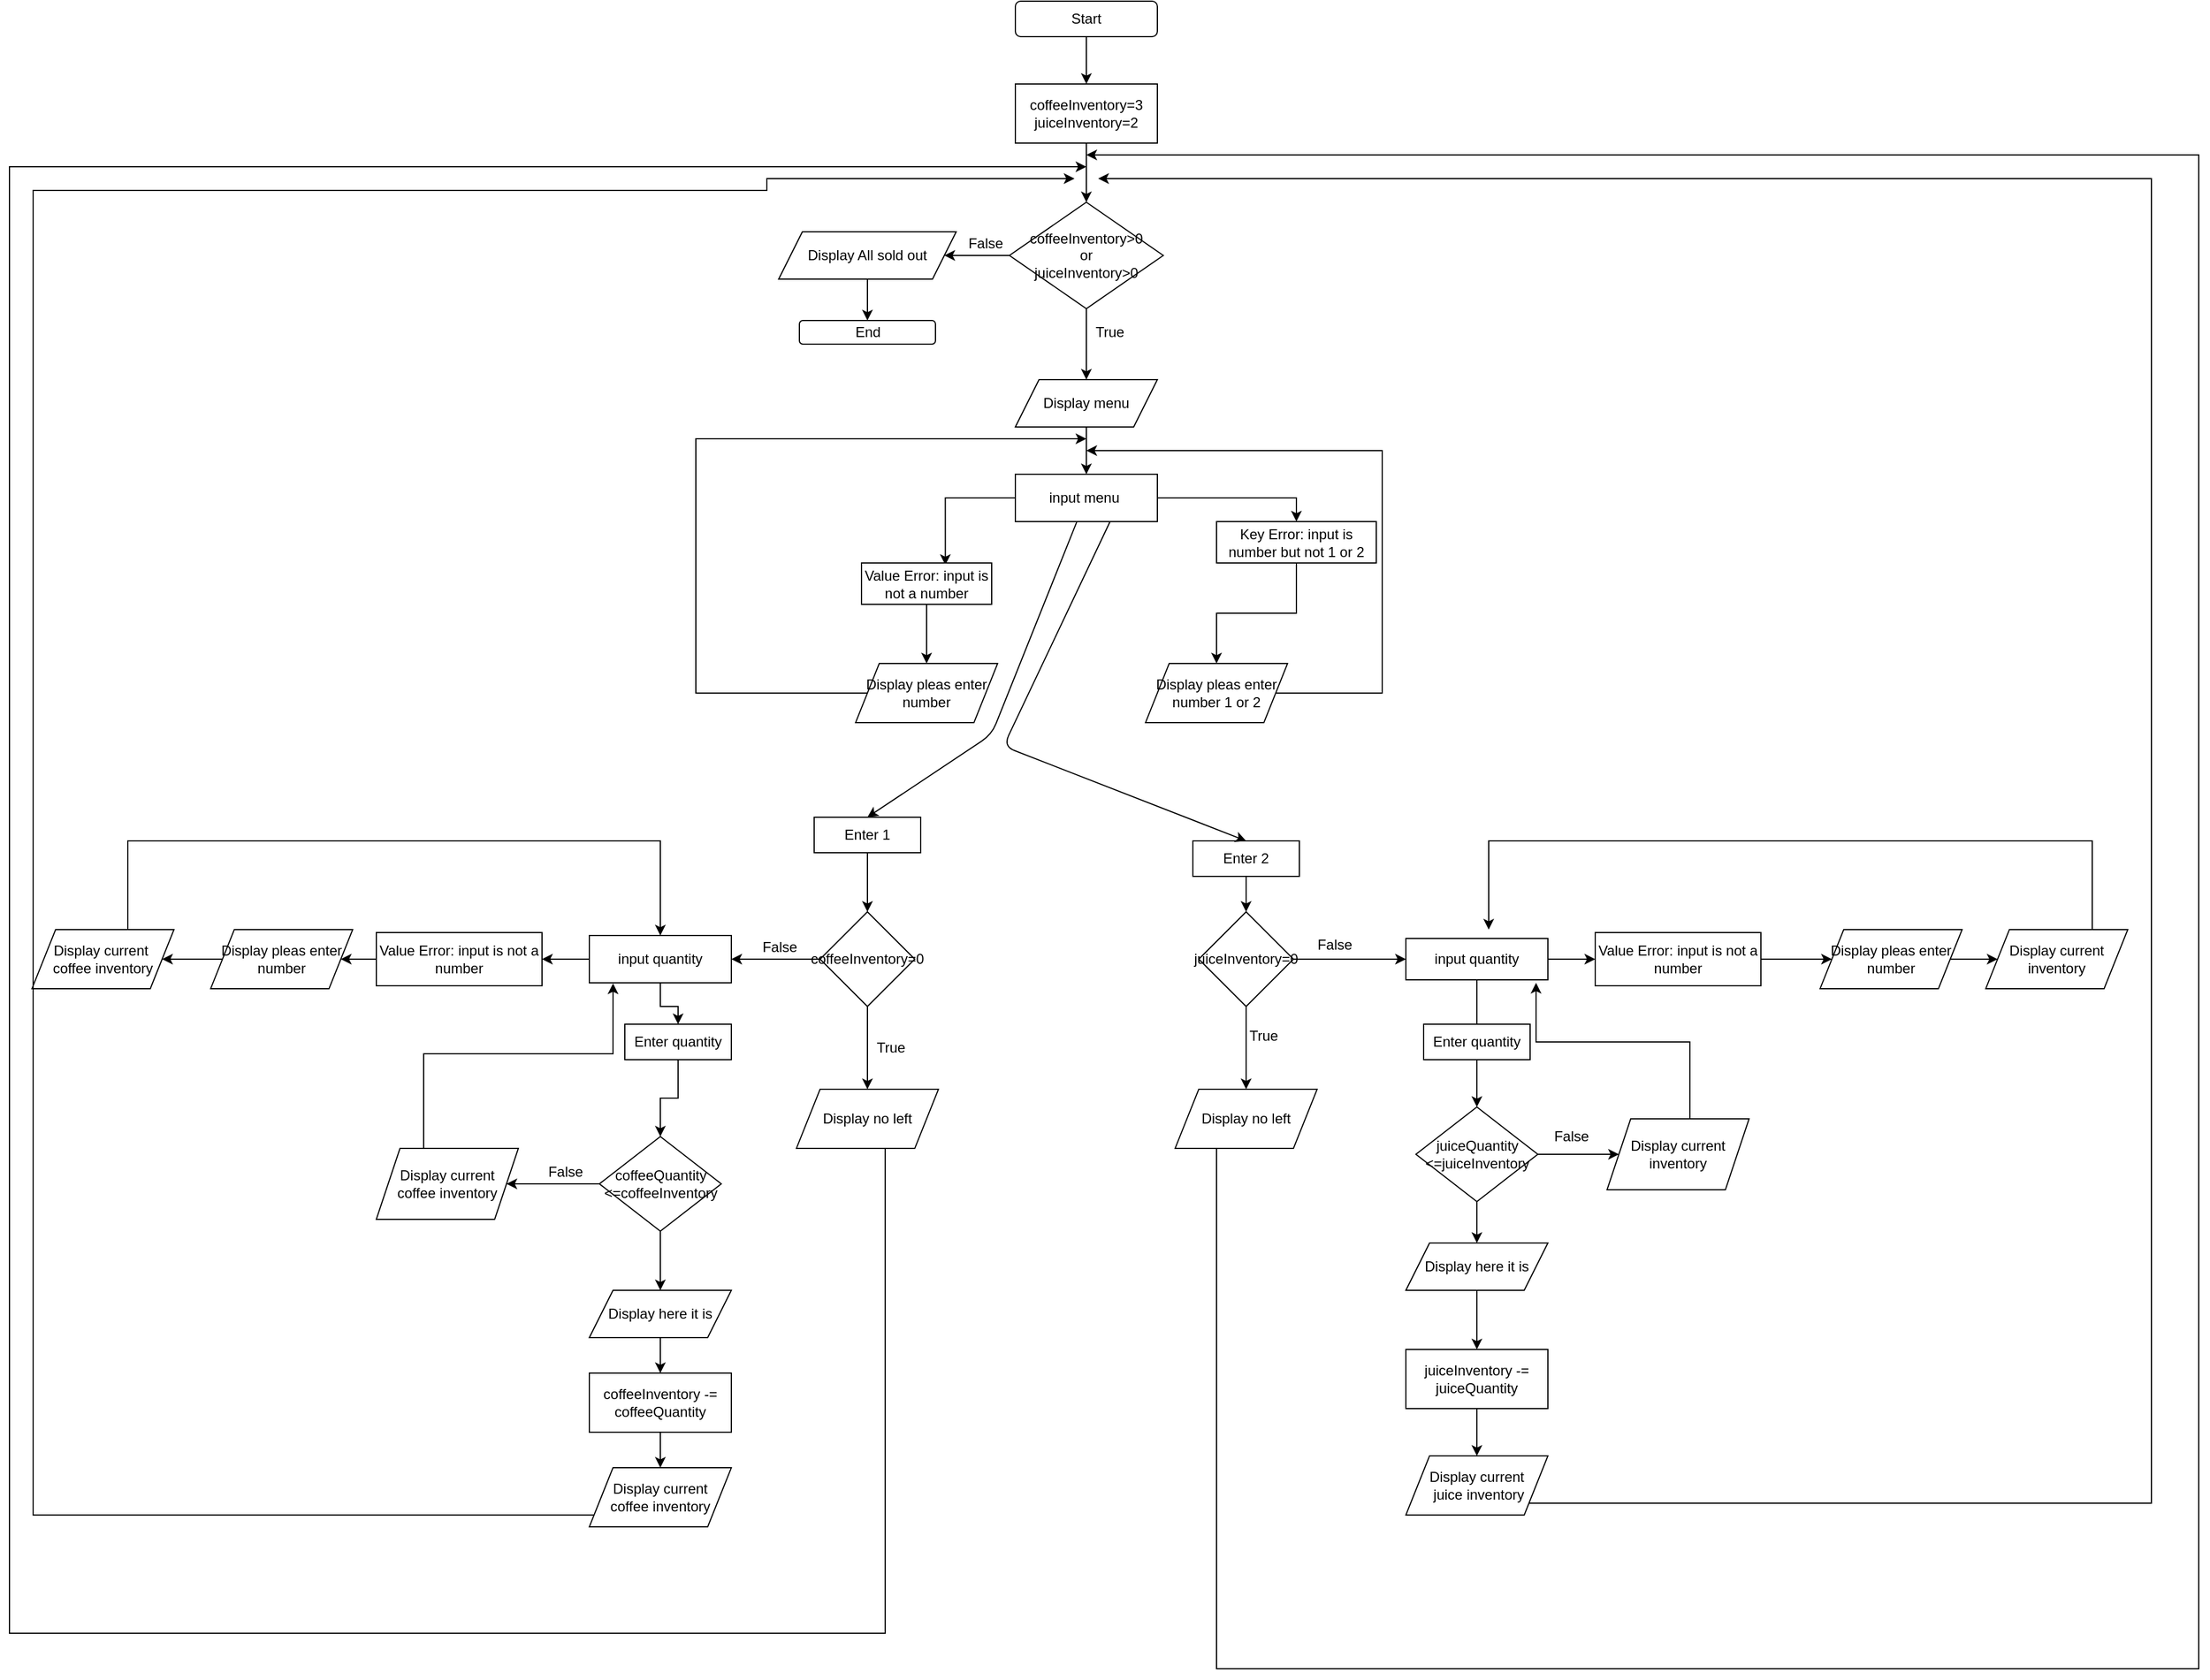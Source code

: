 <mxfile version="14.6.6" type="github">
  <diagram id="C5RBs43oDa-KdzZeNtuy" name="Page-1">
    <mxGraphModel dx="1422" dy="773" grid="1" gridSize="10" guides="1" tooltips="1" connect="1" arrows="1" fold="1" page="1" pageScale="1" pageWidth="827" pageHeight="1169" math="0" shadow="0">
      <root>
        <mxCell id="WIyWlLk6GJQsqaUBKTNV-0" />
        <mxCell id="WIyWlLk6GJQsqaUBKTNV-1" parent="WIyWlLk6GJQsqaUBKTNV-0" />
        <mxCell id="idMsi-bD_BEcW8eNdRG3-15" value="" style="edgeStyle=orthogonalEdgeStyle;rounded=0;orthogonalLoop=1;jettySize=auto;html=1;" edge="1" parent="WIyWlLk6GJQsqaUBKTNV-1" source="idMsi-bD_BEcW8eNdRG3-12" target="idMsi-bD_BEcW8eNdRG3-13">
          <mxGeometry relative="1" as="geometry" />
        </mxCell>
        <mxCell id="idMsi-bD_BEcW8eNdRG3-12" value="Start" style="rounded=1;whiteSpace=wrap;html=1;fontSize=12;glass=0;strokeWidth=1;shadow=0;" vertex="1" parent="WIyWlLk6GJQsqaUBKTNV-1">
          <mxGeometry x="1460" y="70" width="120" height="30" as="geometry" />
        </mxCell>
        <mxCell id="idMsi-bD_BEcW8eNdRG3-16" value="" style="edgeStyle=orthogonalEdgeStyle;rounded=0;orthogonalLoop=1;jettySize=auto;html=1;" edge="1" parent="WIyWlLk6GJQsqaUBKTNV-1" source="idMsi-bD_BEcW8eNdRG3-13" target="idMsi-bD_BEcW8eNdRG3-14">
          <mxGeometry relative="1" as="geometry" />
        </mxCell>
        <mxCell id="idMsi-bD_BEcW8eNdRG3-13" value="coffeeInventory=3&lt;br&gt;juiceInventory=2" style="rounded=0;whiteSpace=wrap;html=1;" vertex="1" parent="WIyWlLk6GJQsqaUBKTNV-1">
          <mxGeometry x="1460" y="140" width="120" height="50" as="geometry" />
        </mxCell>
        <mxCell id="idMsi-bD_BEcW8eNdRG3-18" value="" style="edgeStyle=orthogonalEdgeStyle;rounded=0;orthogonalLoop=1;jettySize=auto;html=1;" edge="1" parent="WIyWlLk6GJQsqaUBKTNV-1" source="idMsi-bD_BEcW8eNdRG3-14" target="idMsi-bD_BEcW8eNdRG3-17">
          <mxGeometry relative="1" as="geometry" />
        </mxCell>
        <mxCell id="idMsi-bD_BEcW8eNdRG3-20" value="" style="edgeStyle=orthogonalEdgeStyle;rounded=0;orthogonalLoop=1;jettySize=auto;html=1;" edge="1" parent="WIyWlLk6GJQsqaUBKTNV-1" source="idMsi-bD_BEcW8eNdRG3-14" target="idMsi-bD_BEcW8eNdRG3-19">
          <mxGeometry relative="1" as="geometry" />
        </mxCell>
        <mxCell id="idMsi-bD_BEcW8eNdRG3-14" value="coffeeInventory&amp;gt;0&lt;br&gt;or&lt;br&gt;juiceInventory&amp;gt;0" style="rhombus;whiteSpace=wrap;html=1;" vertex="1" parent="WIyWlLk6GJQsqaUBKTNV-1">
          <mxGeometry x="1455" y="240" width="130" height="90" as="geometry" />
        </mxCell>
        <mxCell id="idMsi-bD_BEcW8eNdRG3-26" value="" style="edgeStyle=orthogonalEdgeStyle;rounded=0;orthogonalLoop=1;jettySize=auto;html=1;" edge="1" parent="WIyWlLk6GJQsqaUBKTNV-1" source="idMsi-bD_BEcW8eNdRG3-17" target="idMsi-bD_BEcW8eNdRG3-25">
          <mxGeometry relative="1" as="geometry" />
        </mxCell>
        <mxCell id="idMsi-bD_BEcW8eNdRG3-17" value="Display menu" style="shape=parallelogram;perimeter=parallelogramPerimeter;whiteSpace=wrap;html=1;fixedSize=1;" vertex="1" parent="WIyWlLk6GJQsqaUBKTNV-1">
          <mxGeometry x="1460" y="390" width="120" height="40" as="geometry" />
        </mxCell>
        <mxCell id="idMsi-bD_BEcW8eNdRG3-24" value="" style="edgeStyle=orthogonalEdgeStyle;rounded=0;orthogonalLoop=1;jettySize=auto;html=1;" edge="1" parent="WIyWlLk6GJQsqaUBKTNV-1" source="idMsi-bD_BEcW8eNdRG3-19" target="idMsi-bD_BEcW8eNdRG3-23">
          <mxGeometry relative="1" as="geometry" />
        </mxCell>
        <mxCell id="idMsi-bD_BEcW8eNdRG3-19" value="Display All sold out" style="shape=parallelogram;perimeter=parallelogramPerimeter;whiteSpace=wrap;html=1;fixedSize=1;" vertex="1" parent="WIyWlLk6GJQsqaUBKTNV-1">
          <mxGeometry x="1260" y="265" width="150" height="40" as="geometry" />
        </mxCell>
        <mxCell id="idMsi-bD_BEcW8eNdRG3-21" value="True" style="text;html=1;strokeColor=none;fillColor=none;align=center;verticalAlign=middle;whiteSpace=wrap;rounded=0;" vertex="1" parent="WIyWlLk6GJQsqaUBKTNV-1">
          <mxGeometry x="1520" y="340" width="40" height="20" as="geometry" />
        </mxCell>
        <mxCell id="idMsi-bD_BEcW8eNdRG3-22" value="False" style="text;html=1;strokeColor=none;fillColor=none;align=center;verticalAlign=middle;whiteSpace=wrap;rounded=0;" vertex="1" parent="WIyWlLk6GJQsqaUBKTNV-1">
          <mxGeometry x="1415" y="265" width="40" height="20" as="geometry" />
        </mxCell>
        <mxCell id="idMsi-bD_BEcW8eNdRG3-23" value="End" style="rounded=1;whiteSpace=wrap;html=1;" vertex="1" parent="WIyWlLk6GJQsqaUBKTNV-1">
          <mxGeometry x="1277.5" y="340" width="115" height="20" as="geometry" />
        </mxCell>
        <mxCell id="idMsi-bD_BEcW8eNdRG3-32" value="" style="edgeStyle=orthogonalEdgeStyle;rounded=0;orthogonalLoop=1;jettySize=auto;html=1;entryX=0.644;entryY=0.05;entryDx=0;entryDy=0;entryPerimeter=0;" edge="1" parent="WIyWlLk6GJQsqaUBKTNV-1" source="idMsi-bD_BEcW8eNdRG3-25" target="idMsi-bD_BEcW8eNdRG3-28">
          <mxGeometry relative="1" as="geometry">
            <mxPoint x="1360" y="490" as="targetPoint" />
          </mxGeometry>
        </mxCell>
        <mxCell id="idMsi-bD_BEcW8eNdRG3-34" value="" style="edgeStyle=orthogonalEdgeStyle;rounded=0;orthogonalLoop=1;jettySize=auto;html=1;entryX=0.5;entryY=0;entryDx=0;entryDy=0;" edge="1" parent="WIyWlLk6GJQsqaUBKTNV-1" source="idMsi-bD_BEcW8eNdRG3-25" target="idMsi-bD_BEcW8eNdRG3-27">
          <mxGeometry relative="1" as="geometry">
            <mxPoint x="1680" y="490" as="targetPoint" />
          </mxGeometry>
        </mxCell>
        <mxCell id="idMsi-bD_BEcW8eNdRG3-25" value="input menu&amp;nbsp;" style="rounded=0;whiteSpace=wrap;html=1;" vertex="1" parent="WIyWlLk6GJQsqaUBKTNV-1">
          <mxGeometry x="1460" y="470" width="120" height="40" as="geometry" />
        </mxCell>
        <mxCell id="idMsi-bD_BEcW8eNdRG3-38" value="" style="edgeStyle=orthogonalEdgeStyle;rounded=0;orthogonalLoop=1;jettySize=auto;html=1;" edge="1" parent="WIyWlLk6GJQsqaUBKTNV-1" source="idMsi-bD_BEcW8eNdRG3-27" target="idMsi-bD_BEcW8eNdRG3-37">
          <mxGeometry relative="1" as="geometry" />
        </mxCell>
        <mxCell id="idMsi-bD_BEcW8eNdRG3-27" value="Key Error: input is number but not 1 or 2" style="rounded=0;whiteSpace=wrap;html=1;" vertex="1" parent="WIyWlLk6GJQsqaUBKTNV-1">
          <mxGeometry x="1630" y="510" width="135" height="35" as="geometry" />
        </mxCell>
        <mxCell id="idMsi-bD_BEcW8eNdRG3-36" value="" style="edgeStyle=orthogonalEdgeStyle;rounded=0;orthogonalLoop=1;jettySize=auto;html=1;" edge="1" parent="WIyWlLk6GJQsqaUBKTNV-1" source="idMsi-bD_BEcW8eNdRG3-28" target="idMsi-bD_BEcW8eNdRG3-35">
          <mxGeometry relative="1" as="geometry" />
        </mxCell>
        <mxCell id="idMsi-bD_BEcW8eNdRG3-28" value="Value Error: input is not a number" style="rounded=0;whiteSpace=wrap;html=1;" vertex="1" parent="WIyWlLk6GJQsqaUBKTNV-1">
          <mxGeometry x="1330" y="545" width="110" height="35" as="geometry" />
        </mxCell>
        <mxCell id="idMsi-bD_BEcW8eNdRG3-40" value="" style="edgeStyle=orthogonalEdgeStyle;rounded=0;orthogonalLoop=1;jettySize=auto;html=1;" edge="1" parent="WIyWlLk6GJQsqaUBKTNV-1" source="idMsi-bD_BEcW8eNdRG3-35">
          <mxGeometry relative="1" as="geometry">
            <mxPoint x="1520" y="440" as="targetPoint" />
            <Array as="points">
              <mxPoint x="1190" y="655" />
              <mxPoint x="1190" y="440" />
            </Array>
          </mxGeometry>
        </mxCell>
        <mxCell id="idMsi-bD_BEcW8eNdRG3-35" value="Display pleas enter number" style="shape=parallelogram;perimeter=parallelogramPerimeter;whiteSpace=wrap;html=1;fixedSize=1;" vertex="1" parent="WIyWlLk6GJQsqaUBKTNV-1">
          <mxGeometry x="1325" y="630" width="120" height="50" as="geometry" />
        </mxCell>
        <mxCell id="idMsi-bD_BEcW8eNdRG3-42" value="" style="edgeStyle=orthogonalEdgeStyle;rounded=0;orthogonalLoop=1;jettySize=auto;html=1;" edge="1" parent="WIyWlLk6GJQsqaUBKTNV-1" source="idMsi-bD_BEcW8eNdRG3-37">
          <mxGeometry relative="1" as="geometry">
            <mxPoint x="1520" y="450" as="targetPoint" />
            <Array as="points">
              <mxPoint x="1770" y="655" />
              <mxPoint x="1770" y="450" />
              <mxPoint x="1530" y="450" />
            </Array>
          </mxGeometry>
        </mxCell>
        <mxCell id="idMsi-bD_BEcW8eNdRG3-37" value="Display pleas enter number 1 or 2" style="shape=parallelogram;perimeter=parallelogramPerimeter;whiteSpace=wrap;html=1;fixedSize=1;" vertex="1" parent="WIyWlLk6GJQsqaUBKTNV-1">
          <mxGeometry x="1570" y="630" width="120" height="50" as="geometry" />
        </mxCell>
        <mxCell id="idMsi-bD_BEcW8eNdRG3-68" value="" style="edgeStyle=orthogonalEdgeStyle;rounded=0;orthogonalLoop=1;jettySize=auto;html=1;" edge="1" parent="WIyWlLk6GJQsqaUBKTNV-1" source="idMsi-bD_BEcW8eNdRG3-65" target="idMsi-bD_BEcW8eNdRG3-67">
          <mxGeometry relative="1" as="geometry" />
        </mxCell>
        <mxCell id="idMsi-bD_BEcW8eNdRG3-65" value="Enter 1" style="rounded=0;whiteSpace=wrap;html=1;" vertex="1" parent="WIyWlLk6GJQsqaUBKTNV-1">
          <mxGeometry x="1290" y="760" width="90" height="30" as="geometry" />
        </mxCell>
        <mxCell id="idMsi-bD_BEcW8eNdRG3-70" value="" style="edgeStyle=orthogonalEdgeStyle;rounded=0;orthogonalLoop=1;jettySize=auto;html=1;" edge="1" parent="WIyWlLk6GJQsqaUBKTNV-1" source="idMsi-bD_BEcW8eNdRG3-67" target="idMsi-bD_BEcW8eNdRG3-69">
          <mxGeometry relative="1" as="geometry" />
        </mxCell>
        <mxCell id="idMsi-bD_BEcW8eNdRG3-74" value="" style="edgeStyle=orthogonalEdgeStyle;rounded=0;orthogonalLoop=1;jettySize=auto;html=1;" edge="1" parent="WIyWlLk6GJQsqaUBKTNV-1" source="idMsi-bD_BEcW8eNdRG3-67" target="idMsi-bD_BEcW8eNdRG3-73">
          <mxGeometry relative="1" as="geometry" />
        </mxCell>
        <mxCell id="idMsi-bD_BEcW8eNdRG3-67" value="coffeeInventory=0" style="rhombus;whiteSpace=wrap;html=1;" vertex="1" parent="WIyWlLk6GJQsqaUBKTNV-1">
          <mxGeometry x="1295" y="840" width="80" height="80" as="geometry" />
        </mxCell>
        <mxCell id="idMsi-bD_BEcW8eNdRG3-105" value="" style="edgeStyle=orthogonalEdgeStyle;rounded=0;orthogonalLoop=1;jettySize=auto;html=1;" edge="1" parent="WIyWlLk6GJQsqaUBKTNV-1" source="idMsi-bD_BEcW8eNdRG3-69">
          <mxGeometry relative="1" as="geometry">
            <mxPoint x="1520" y="210" as="targetPoint" />
            <Array as="points">
              <mxPoint x="1350" y="1450" />
              <mxPoint x="610" y="1450" />
              <mxPoint x="610" y="210" />
            </Array>
          </mxGeometry>
        </mxCell>
        <mxCell id="idMsi-bD_BEcW8eNdRG3-69" value="Display no left" style="shape=parallelogram;perimeter=parallelogramPerimeter;whiteSpace=wrap;html=1;fixedSize=1;" vertex="1" parent="WIyWlLk6GJQsqaUBKTNV-1">
          <mxGeometry x="1275" y="990" width="120" height="50" as="geometry" />
        </mxCell>
        <mxCell id="idMsi-bD_BEcW8eNdRG3-71" value="True" style="text;html=1;strokeColor=none;fillColor=none;align=center;verticalAlign=middle;whiteSpace=wrap;rounded=0;" vertex="1" parent="WIyWlLk6GJQsqaUBKTNV-1">
          <mxGeometry x="1335" y="945" width="40" height="20" as="geometry" />
        </mxCell>
        <mxCell id="idMsi-bD_BEcW8eNdRG3-72" value="False" style="text;html=1;strokeColor=none;fillColor=none;align=center;verticalAlign=middle;whiteSpace=wrap;rounded=0;" vertex="1" parent="WIyWlLk6GJQsqaUBKTNV-1">
          <mxGeometry x="1241" y="860" width="40" height="20" as="geometry" />
        </mxCell>
        <mxCell id="idMsi-bD_BEcW8eNdRG3-77" value="" style="edgeStyle=orthogonalEdgeStyle;rounded=0;orthogonalLoop=1;jettySize=auto;html=1;" edge="1" parent="WIyWlLk6GJQsqaUBKTNV-1" source="idMsi-bD_BEcW8eNdRG3-73" target="idMsi-bD_BEcW8eNdRG3-75">
          <mxGeometry relative="1" as="geometry" />
        </mxCell>
        <mxCell id="idMsi-bD_BEcW8eNdRG3-102" value="" style="edgeStyle=orthogonalEdgeStyle;rounded=0;orthogonalLoop=1;jettySize=auto;html=1;" edge="1" parent="WIyWlLk6GJQsqaUBKTNV-1" source="idMsi-bD_BEcW8eNdRG3-73" target="idMsi-bD_BEcW8eNdRG3-101">
          <mxGeometry relative="1" as="geometry" />
        </mxCell>
        <mxCell id="idMsi-bD_BEcW8eNdRG3-73" value="input quantity" style="rounded=0;whiteSpace=wrap;html=1;" vertex="1" parent="WIyWlLk6GJQsqaUBKTNV-1">
          <mxGeometry x="1100" y="860" width="120" height="40" as="geometry" />
        </mxCell>
        <mxCell id="idMsi-bD_BEcW8eNdRG3-79" value="" style="edgeStyle=orthogonalEdgeStyle;rounded=0;orthogonalLoop=1;jettySize=auto;html=1;" edge="1" parent="WIyWlLk6GJQsqaUBKTNV-1" source="idMsi-bD_BEcW8eNdRG3-75" target="idMsi-bD_BEcW8eNdRG3-78">
          <mxGeometry relative="1" as="geometry" />
        </mxCell>
        <mxCell id="idMsi-bD_BEcW8eNdRG3-75" value="Value Error: input is not a number" style="rounded=0;whiteSpace=wrap;html=1;" vertex="1" parent="WIyWlLk6GJQsqaUBKTNV-1">
          <mxGeometry x="920" y="857.5" width="140" height="45" as="geometry" />
        </mxCell>
        <mxCell id="idMsi-bD_BEcW8eNdRG3-90" value="" style="edgeStyle=orthogonalEdgeStyle;rounded=0;orthogonalLoop=1;jettySize=auto;html=1;" edge="1" parent="WIyWlLk6GJQsqaUBKTNV-1" source="idMsi-bD_BEcW8eNdRG3-78" target="idMsi-bD_BEcW8eNdRG3-89">
          <mxGeometry relative="1" as="geometry" />
        </mxCell>
        <mxCell id="idMsi-bD_BEcW8eNdRG3-78" value="Display pleas enter number" style="shape=parallelogram;perimeter=parallelogramPerimeter;whiteSpace=wrap;html=1;fixedSize=1;" vertex="1" parent="WIyWlLk6GJQsqaUBKTNV-1">
          <mxGeometry x="780" y="855" width="120" height="50" as="geometry" />
        </mxCell>
        <mxCell id="idMsi-bD_BEcW8eNdRG3-87" value="" style="edgeStyle=orthogonalEdgeStyle;rounded=0;orthogonalLoop=1;jettySize=auto;html=1;" edge="1" parent="WIyWlLk6GJQsqaUBKTNV-1" source="idMsi-bD_BEcW8eNdRG3-84" target="idMsi-bD_BEcW8eNdRG3-86">
          <mxGeometry relative="1" as="geometry" />
        </mxCell>
        <mxCell id="idMsi-bD_BEcW8eNdRG3-94" value="" style="edgeStyle=orthogonalEdgeStyle;rounded=0;orthogonalLoop=1;jettySize=auto;html=1;" edge="1" parent="WIyWlLk6GJQsqaUBKTNV-1" source="idMsi-bD_BEcW8eNdRG3-84" target="idMsi-bD_BEcW8eNdRG3-93">
          <mxGeometry relative="1" as="geometry" />
        </mxCell>
        <mxCell id="idMsi-bD_BEcW8eNdRG3-84" value="coffeeQuantity&lt;br&gt;&amp;lt;=coffeeInventory" style="rhombus;whiteSpace=wrap;html=1;" vertex="1" parent="WIyWlLk6GJQsqaUBKTNV-1">
          <mxGeometry x="1108.5" y="1030" width="103" height="80" as="geometry" />
        </mxCell>
        <mxCell id="idMsi-bD_BEcW8eNdRG3-100" value="" style="edgeStyle=orthogonalEdgeStyle;rounded=0;orthogonalLoop=1;jettySize=auto;html=1;entryX=0.167;entryY=1.013;entryDx=0;entryDy=0;entryPerimeter=0;" edge="1" parent="WIyWlLk6GJQsqaUBKTNV-1" source="idMsi-bD_BEcW8eNdRG3-86" target="idMsi-bD_BEcW8eNdRG3-73">
          <mxGeometry relative="1" as="geometry">
            <mxPoint x="980" y="960" as="targetPoint" />
            <Array as="points">
              <mxPoint x="960" y="960" />
              <mxPoint x="1120" y="960" />
            </Array>
          </mxGeometry>
        </mxCell>
        <mxCell id="idMsi-bD_BEcW8eNdRG3-86" value="Display current &lt;br&gt;coffee inventory" style="shape=parallelogram;perimeter=parallelogramPerimeter;whiteSpace=wrap;html=1;fixedSize=1;" vertex="1" parent="WIyWlLk6GJQsqaUBKTNV-1">
          <mxGeometry x="920" y="1040" width="120" height="60" as="geometry" />
        </mxCell>
        <mxCell id="idMsi-bD_BEcW8eNdRG3-88" value="False" style="text;html=1;strokeColor=none;fillColor=none;align=center;verticalAlign=middle;whiteSpace=wrap;rounded=0;" vertex="1" parent="WIyWlLk6GJQsqaUBKTNV-1">
          <mxGeometry x="1060" y="1050" width="40" height="20" as="geometry" />
        </mxCell>
        <mxCell id="idMsi-bD_BEcW8eNdRG3-92" value="" style="edgeStyle=orthogonalEdgeStyle;rounded=0;orthogonalLoop=1;jettySize=auto;html=1;" edge="1" parent="WIyWlLk6GJQsqaUBKTNV-1" source="idMsi-bD_BEcW8eNdRG3-89" target="idMsi-bD_BEcW8eNdRG3-73">
          <mxGeometry relative="1" as="geometry">
            <mxPoint x="730" y="780" as="targetPoint" />
            <Array as="points">
              <mxPoint x="710" y="780" />
              <mxPoint x="1160" y="780" />
            </Array>
          </mxGeometry>
        </mxCell>
        <mxCell id="idMsi-bD_BEcW8eNdRG3-89" value="Display current&amp;nbsp; coffee inventory" style="shape=parallelogram;perimeter=parallelogramPerimeter;whiteSpace=wrap;html=1;fixedSize=1;" vertex="1" parent="WIyWlLk6GJQsqaUBKTNV-1">
          <mxGeometry x="629" y="855" width="120" height="50" as="geometry" />
        </mxCell>
        <mxCell id="idMsi-bD_BEcW8eNdRG3-96" value="" style="edgeStyle=orthogonalEdgeStyle;rounded=0;orthogonalLoop=1;jettySize=auto;html=1;" edge="1" parent="WIyWlLk6GJQsqaUBKTNV-1" source="idMsi-bD_BEcW8eNdRG3-93" target="idMsi-bD_BEcW8eNdRG3-95">
          <mxGeometry relative="1" as="geometry" />
        </mxCell>
        <mxCell id="idMsi-bD_BEcW8eNdRG3-93" value="Display here it is" style="shape=parallelogram;perimeter=parallelogramPerimeter;whiteSpace=wrap;html=1;fixedSize=1;" vertex="1" parent="WIyWlLk6GJQsqaUBKTNV-1">
          <mxGeometry x="1100" y="1160" width="120" height="40" as="geometry" />
        </mxCell>
        <mxCell id="idMsi-bD_BEcW8eNdRG3-98" value="" style="edgeStyle=orthogonalEdgeStyle;rounded=0;orthogonalLoop=1;jettySize=auto;html=1;" edge="1" parent="WIyWlLk6GJQsqaUBKTNV-1" source="idMsi-bD_BEcW8eNdRG3-95" target="idMsi-bD_BEcW8eNdRG3-97">
          <mxGeometry relative="1" as="geometry" />
        </mxCell>
        <mxCell id="idMsi-bD_BEcW8eNdRG3-95" value="coffeeInventory -=&lt;br&gt;coffeeQuantity" style="rounded=0;whiteSpace=wrap;html=1;" vertex="1" parent="WIyWlLk6GJQsqaUBKTNV-1">
          <mxGeometry x="1100" y="1230" width="120" height="50" as="geometry" />
        </mxCell>
        <mxCell id="idMsi-bD_BEcW8eNdRG3-107" value="" style="edgeStyle=orthogonalEdgeStyle;rounded=0;orthogonalLoop=1;jettySize=auto;html=1;" edge="1" parent="WIyWlLk6GJQsqaUBKTNV-1" source="idMsi-bD_BEcW8eNdRG3-97">
          <mxGeometry relative="1" as="geometry">
            <mxPoint x="1510" y="220" as="targetPoint" />
            <Array as="points">
              <mxPoint x="630" y="1350" />
              <mxPoint x="630" y="230" />
              <mxPoint x="1250" y="230" />
            </Array>
          </mxGeometry>
        </mxCell>
        <mxCell id="idMsi-bD_BEcW8eNdRG3-97" value="Display current &lt;br&gt;coffee inventory" style="shape=parallelogram;perimeter=parallelogramPerimeter;whiteSpace=wrap;html=1;fixedSize=1;" vertex="1" parent="WIyWlLk6GJQsqaUBKTNV-1">
          <mxGeometry x="1100" y="1310" width="120" height="50" as="geometry" />
        </mxCell>
        <mxCell id="idMsi-bD_BEcW8eNdRG3-103" value="" style="edgeStyle=orthogonalEdgeStyle;rounded=0;orthogonalLoop=1;jettySize=auto;html=1;" edge="1" parent="WIyWlLk6GJQsqaUBKTNV-1" source="idMsi-bD_BEcW8eNdRG3-101" target="idMsi-bD_BEcW8eNdRG3-84">
          <mxGeometry relative="1" as="geometry" />
        </mxCell>
        <mxCell id="idMsi-bD_BEcW8eNdRG3-101" value="Enter quantity" style="rounded=0;whiteSpace=wrap;html=1;" vertex="1" parent="WIyWlLk6GJQsqaUBKTNV-1">
          <mxGeometry x="1130" y="935" width="90" height="30" as="geometry" />
        </mxCell>
        <mxCell id="idMsi-bD_BEcW8eNdRG3-115" value="" style="edgeStyle=orthogonalEdgeStyle;rounded=0;orthogonalLoop=1;jettySize=auto;html=1;" edge="1" parent="WIyWlLk6GJQsqaUBKTNV-1" source="idMsi-bD_BEcW8eNdRG3-108" target="idMsi-bD_BEcW8eNdRG3-114">
          <mxGeometry relative="1" as="geometry" />
        </mxCell>
        <mxCell id="idMsi-bD_BEcW8eNdRG3-108" value="Enter 2" style="rounded=0;whiteSpace=wrap;html=1;" vertex="1" parent="WIyWlLk6GJQsqaUBKTNV-1">
          <mxGeometry x="1610" y="780" width="90" height="30" as="geometry" />
        </mxCell>
        <mxCell id="idMsi-bD_BEcW8eNdRG3-111" value="" style="endArrow=classic;html=1;entryX=0.5;entryY=0;entryDx=0;entryDy=0;" edge="1" parent="WIyWlLk6GJQsqaUBKTNV-1">
          <mxGeometry width="50" height="50" relative="1" as="geometry">
            <mxPoint x="1512" y="510" as="sourcePoint" />
            <mxPoint x="1335" y="760" as="targetPoint" />
            <Array as="points">
              <mxPoint x="1440" y="690" />
            </Array>
          </mxGeometry>
        </mxCell>
        <mxCell id="idMsi-bD_BEcW8eNdRG3-112" value="" style="endArrow=classic;html=1;entryX=0.5;entryY=0;entryDx=0;entryDy=0;exitX=0.667;exitY=1;exitDx=0;exitDy=0;exitPerimeter=0;" edge="1" parent="WIyWlLk6GJQsqaUBKTNV-1" source="idMsi-bD_BEcW8eNdRG3-25" target="idMsi-bD_BEcW8eNdRG3-108">
          <mxGeometry width="50" height="50" relative="1" as="geometry">
            <mxPoint x="1522" y="520" as="sourcePoint" />
            <mxPoint x="1345" y="770" as="targetPoint" />
            <Array as="points">
              <mxPoint x="1450" y="700" />
            </Array>
          </mxGeometry>
        </mxCell>
        <mxCell id="idMsi-bD_BEcW8eNdRG3-117" value="" style="edgeStyle=orthogonalEdgeStyle;rounded=0;orthogonalLoop=1;jettySize=auto;html=1;" edge="1" parent="WIyWlLk6GJQsqaUBKTNV-1" source="idMsi-bD_BEcW8eNdRG3-114" target="idMsi-bD_BEcW8eNdRG3-116">
          <mxGeometry relative="1" as="geometry" />
        </mxCell>
        <mxCell id="idMsi-bD_BEcW8eNdRG3-121" value="" style="edgeStyle=orthogonalEdgeStyle;rounded=0;orthogonalLoop=1;jettySize=auto;html=1;" edge="1" parent="WIyWlLk6GJQsqaUBKTNV-1" source="idMsi-bD_BEcW8eNdRG3-114" target="idMsi-bD_BEcW8eNdRG3-120">
          <mxGeometry relative="1" as="geometry" />
        </mxCell>
        <mxCell id="idMsi-bD_BEcW8eNdRG3-114" value="juiceInventory=0" style="rhombus;whiteSpace=wrap;html=1;" vertex="1" parent="WIyWlLk6GJQsqaUBKTNV-1">
          <mxGeometry x="1615" y="840" width="80" height="80" as="geometry" />
        </mxCell>
        <mxCell id="idMsi-bD_BEcW8eNdRG3-148" value="" style="edgeStyle=orthogonalEdgeStyle;rounded=0;orthogonalLoop=1;jettySize=auto;html=1;" edge="1" parent="WIyWlLk6GJQsqaUBKTNV-1" source="idMsi-bD_BEcW8eNdRG3-116">
          <mxGeometry relative="1" as="geometry">
            <mxPoint x="1520" y="200" as="targetPoint" />
            <Array as="points">
              <mxPoint x="1630" y="1480" />
              <mxPoint x="2460" y="1480" />
              <mxPoint x="2460" y="200" />
            </Array>
          </mxGeometry>
        </mxCell>
        <mxCell id="idMsi-bD_BEcW8eNdRG3-116" value="Display no left" style="shape=parallelogram;perimeter=parallelogramPerimeter;whiteSpace=wrap;html=1;fixedSize=1;" vertex="1" parent="WIyWlLk6GJQsqaUBKTNV-1">
          <mxGeometry x="1595" y="990" width="120" height="50" as="geometry" />
        </mxCell>
        <mxCell id="idMsi-bD_BEcW8eNdRG3-118" value="True" style="text;html=1;strokeColor=none;fillColor=none;align=center;verticalAlign=middle;whiteSpace=wrap;rounded=0;" vertex="1" parent="WIyWlLk6GJQsqaUBKTNV-1">
          <mxGeometry x="1650" y="935" width="40" height="20" as="geometry" />
        </mxCell>
        <mxCell id="idMsi-bD_BEcW8eNdRG3-119" value="False" style="text;html=1;strokeColor=none;fillColor=none;align=center;verticalAlign=middle;whiteSpace=wrap;rounded=0;" vertex="1" parent="WIyWlLk6GJQsqaUBKTNV-1">
          <mxGeometry x="1710" y="857.5" width="40" height="20" as="geometry" />
        </mxCell>
        <mxCell id="idMsi-bD_BEcW8eNdRG3-126" value="" style="edgeStyle=orthogonalEdgeStyle;rounded=0;orthogonalLoop=1;jettySize=auto;html=1;" edge="1" parent="WIyWlLk6GJQsqaUBKTNV-1" source="idMsi-bD_BEcW8eNdRG3-120" target="idMsi-bD_BEcW8eNdRG3-122">
          <mxGeometry relative="1" as="geometry" />
        </mxCell>
        <mxCell id="idMsi-bD_BEcW8eNdRG3-136" value="" style="edgeStyle=orthogonalEdgeStyle;rounded=0;orthogonalLoop=1;jettySize=auto;html=1;" edge="1" parent="WIyWlLk6GJQsqaUBKTNV-1" source="idMsi-bD_BEcW8eNdRG3-120" target="idMsi-bD_BEcW8eNdRG3-132">
          <mxGeometry relative="1" as="geometry" />
        </mxCell>
        <mxCell id="idMsi-bD_BEcW8eNdRG3-120" value="input quantity" style="rounded=0;whiteSpace=wrap;html=1;" vertex="1" parent="WIyWlLk6GJQsqaUBKTNV-1">
          <mxGeometry x="1790" y="862.5" width="120" height="35" as="geometry" />
        </mxCell>
        <mxCell id="idMsi-bD_BEcW8eNdRG3-127" value="" style="edgeStyle=orthogonalEdgeStyle;rounded=0;orthogonalLoop=1;jettySize=auto;html=1;" edge="1" parent="WIyWlLk6GJQsqaUBKTNV-1" source="idMsi-bD_BEcW8eNdRG3-122" target="idMsi-bD_BEcW8eNdRG3-124">
          <mxGeometry relative="1" as="geometry" />
        </mxCell>
        <mxCell id="idMsi-bD_BEcW8eNdRG3-122" value="Value Error: input is not a number" style="rounded=0;whiteSpace=wrap;html=1;" vertex="1" parent="WIyWlLk6GJQsqaUBKTNV-1">
          <mxGeometry x="1950" y="857.5" width="140" height="45" as="geometry" />
        </mxCell>
        <mxCell id="idMsi-bD_BEcW8eNdRG3-128" value="" style="edgeStyle=orthogonalEdgeStyle;rounded=0;orthogonalLoop=1;jettySize=auto;html=1;" edge="1" parent="WIyWlLk6GJQsqaUBKTNV-1" source="idMsi-bD_BEcW8eNdRG3-124" target="idMsi-bD_BEcW8eNdRG3-125">
          <mxGeometry relative="1" as="geometry" />
        </mxCell>
        <mxCell id="idMsi-bD_BEcW8eNdRG3-124" value="Display pleas enter number" style="shape=parallelogram;perimeter=parallelogramPerimeter;whiteSpace=wrap;html=1;fixedSize=1;" vertex="1" parent="WIyWlLk6GJQsqaUBKTNV-1">
          <mxGeometry x="2140" y="855" width="120" height="50" as="geometry" />
        </mxCell>
        <mxCell id="idMsi-bD_BEcW8eNdRG3-130" value="" style="edgeStyle=orthogonalEdgeStyle;rounded=0;orthogonalLoop=1;jettySize=auto;html=1;" edge="1" parent="WIyWlLk6GJQsqaUBKTNV-1" source="idMsi-bD_BEcW8eNdRG3-125">
          <mxGeometry relative="1" as="geometry">
            <mxPoint x="1860" y="855" as="targetPoint" />
            <Array as="points">
              <mxPoint x="2370" y="780" />
            </Array>
          </mxGeometry>
        </mxCell>
        <mxCell id="idMsi-bD_BEcW8eNdRG3-125" value="Display current inventory" style="shape=parallelogram;perimeter=parallelogramPerimeter;whiteSpace=wrap;html=1;fixedSize=1;" vertex="1" parent="WIyWlLk6GJQsqaUBKTNV-1">
          <mxGeometry x="2280" y="855" width="120" height="50" as="geometry" />
        </mxCell>
        <mxCell id="idMsi-bD_BEcW8eNdRG3-131" value="Enter quantity" style="rounded=0;whiteSpace=wrap;html=1;" vertex="1" parent="WIyWlLk6GJQsqaUBKTNV-1">
          <mxGeometry x="1805" y="935" width="90" height="30" as="geometry" />
        </mxCell>
        <mxCell id="idMsi-bD_BEcW8eNdRG3-137" value="" style="edgeStyle=orthogonalEdgeStyle;rounded=0;orthogonalLoop=1;jettySize=auto;html=1;" edge="1" parent="WIyWlLk6GJQsqaUBKTNV-1" source="idMsi-bD_BEcW8eNdRG3-132" target="idMsi-bD_BEcW8eNdRG3-133">
          <mxGeometry relative="1" as="geometry" />
        </mxCell>
        <mxCell id="idMsi-bD_BEcW8eNdRG3-141" value="" style="edgeStyle=orthogonalEdgeStyle;rounded=0;orthogonalLoop=1;jettySize=auto;html=1;" edge="1" parent="WIyWlLk6GJQsqaUBKTNV-1" source="idMsi-bD_BEcW8eNdRG3-132" target="idMsi-bD_BEcW8eNdRG3-140">
          <mxGeometry relative="1" as="geometry" />
        </mxCell>
        <mxCell id="idMsi-bD_BEcW8eNdRG3-132" value="juiceQuantity&lt;br&gt;&amp;lt;=juiceInventory" style="rhombus;whiteSpace=wrap;html=1;" vertex="1" parent="WIyWlLk6GJQsqaUBKTNV-1">
          <mxGeometry x="1798.5" y="1005" width="103" height="80" as="geometry" />
        </mxCell>
        <mxCell id="idMsi-bD_BEcW8eNdRG3-138" value="" style="edgeStyle=orthogonalEdgeStyle;rounded=0;orthogonalLoop=1;jettySize=auto;html=1;" edge="1" parent="WIyWlLk6GJQsqaUBKTNV-1" source="idMsi-bD_BEcW8eNdRG3-133" target="idMsi-bD_BEcW8eNdRG3-134">
          <mxGeometry relative="1" as="geometry" />
        </mxCell>
        <mxCell id="idMsi-bD_BEcW8eNdRG3-133" value="Display here it is" style="shape=parallelogram;perimeter=parallelogramPerimeter;whiteSpace=wrap;html=1;fixedSize=1;" vertex="1" parent="WIyWlLk6GJQsqaUBKTNV-1">
          <mxGeometry x="1790" y="1120" width="120" height="40" as="geometry" />
        </mxCell>
        <mxCell id="idMsi-bD_BEcW8eNdRG3-139" value="" style="edgeStyle=orthogonalEdgeStyle;rounded=0;orthogonalLoop=1;jettySize=auto;html=1;" edge="1" parent="WIyWlLk6GJQsqaUBKTNV-1" source="idMsi-bD_BEcW8eNdRG3-134" target="idMsi-bD_BEcW8eNdRG3-135">
          <mxGeometry relative="1" as="geometry" />
        </mxCell>
        <mxCell id="idMsi-bD_BEcW8eNdRG3-134" value="juiceInventory -=&lt;br&gt;juiceQuantity" style="rounded=0;whiteSpace=wrap;html=1;" vertex="1" parent="WIyWlLk6GJQsqaUBKTNV-1">
          <mxGeometry x="1790" y="1210" width="120" height="50" as="geometry" />
        </mxCell>
        <mxCell id="idMsi-bD_BEcW8eNdRG3-146" value="" style="edgeStyle=orthogonalEdgeStyle;rounded=0;orthogonalLoop=1;jettySize=auto;html=1;" edge="1" parent="WIyWlLk6GJQsqaUBKTNV-1" source="idMsi-bD_BEcW8eNdRG3-135">
          <mxGeometry relative="1" as="geometry">
            <mxPoint x="1530" y="220" as="targetPoint" />
            <Array as="points">
              <mxPoint x="2420" y="1340" />
              <mxPoint x="2420" y="220" />
            </Array>
          </mxGeometry>
        </mxCell>
        <mxCell id="idMsi-bD_BEcW8eNdRG3-135" value="Display current&lt;br&gt;&amp;nbsp;juice inventory" style="shape=parallelogram;perimeter=parallelogramPerimeter;whiteSpace=wrap;html=1;fixedSize=1;" vertex="1" parent="WIyWlLk6GJQsqaUBKTNV-1">
          <mxGeometry x="1790" y="1300" width="120" height="50" as="geometry" />
        </mxCell>
        <mxCell id="idMsi-bD_BEcW8eNdRG3-144" value="" style="edgeStyle=orthogonalEdgeStyle;rounded=0;orthogonalLoop=1;jettySize=auto;html=1;" edge="1" parent="WIyWlLk6GJQsqaUBKTNV-1" source="idMsi-bD_BEcW8eNdRG3-140">
          <mxGeometry relative="1" as="geometry">
            <mxPoint x="1900" y="900" as="targetPoint" />
            <Array as="points">
              <mxPoint x="2030" y="950" />
              <mxPoint x="1900" y="950" />
            </Array>
          </mxGeometry>
        </mxCell>
        <mxCell id="idMsi-bD_BEcW8eNdRG3-140" value="Display current inventory" style="shape=parallelogram;perimeter=parallelogramPerimeter;whiteSpace=wrap;html=1;fixedSize=1;" vertex="1" parent="WIyWlLk6GJQsqaUBKTNV-1">
          <mxGeometry x="1960" y="1015" width="120" height="60" as="geometry" />
        </mxCell>
        <mxCell id="idMsi-bD_BEcW8eNdRG3-142" value="False" style="text;html=1;strokeColor=none;fillColor=none;align=center;verticalAlign=middle;whiteSpace=wrap;rounded=0;" vertex="1" parent="WIyWlLk6GJQsqaUBKTNV-1">
          <mxGeometry x="1910" y="1020" width="40" height="20" as="geometry" />
        </mxCell>
      </root>
    </mxGraphModel>
  </diagram>
</mxfile>
